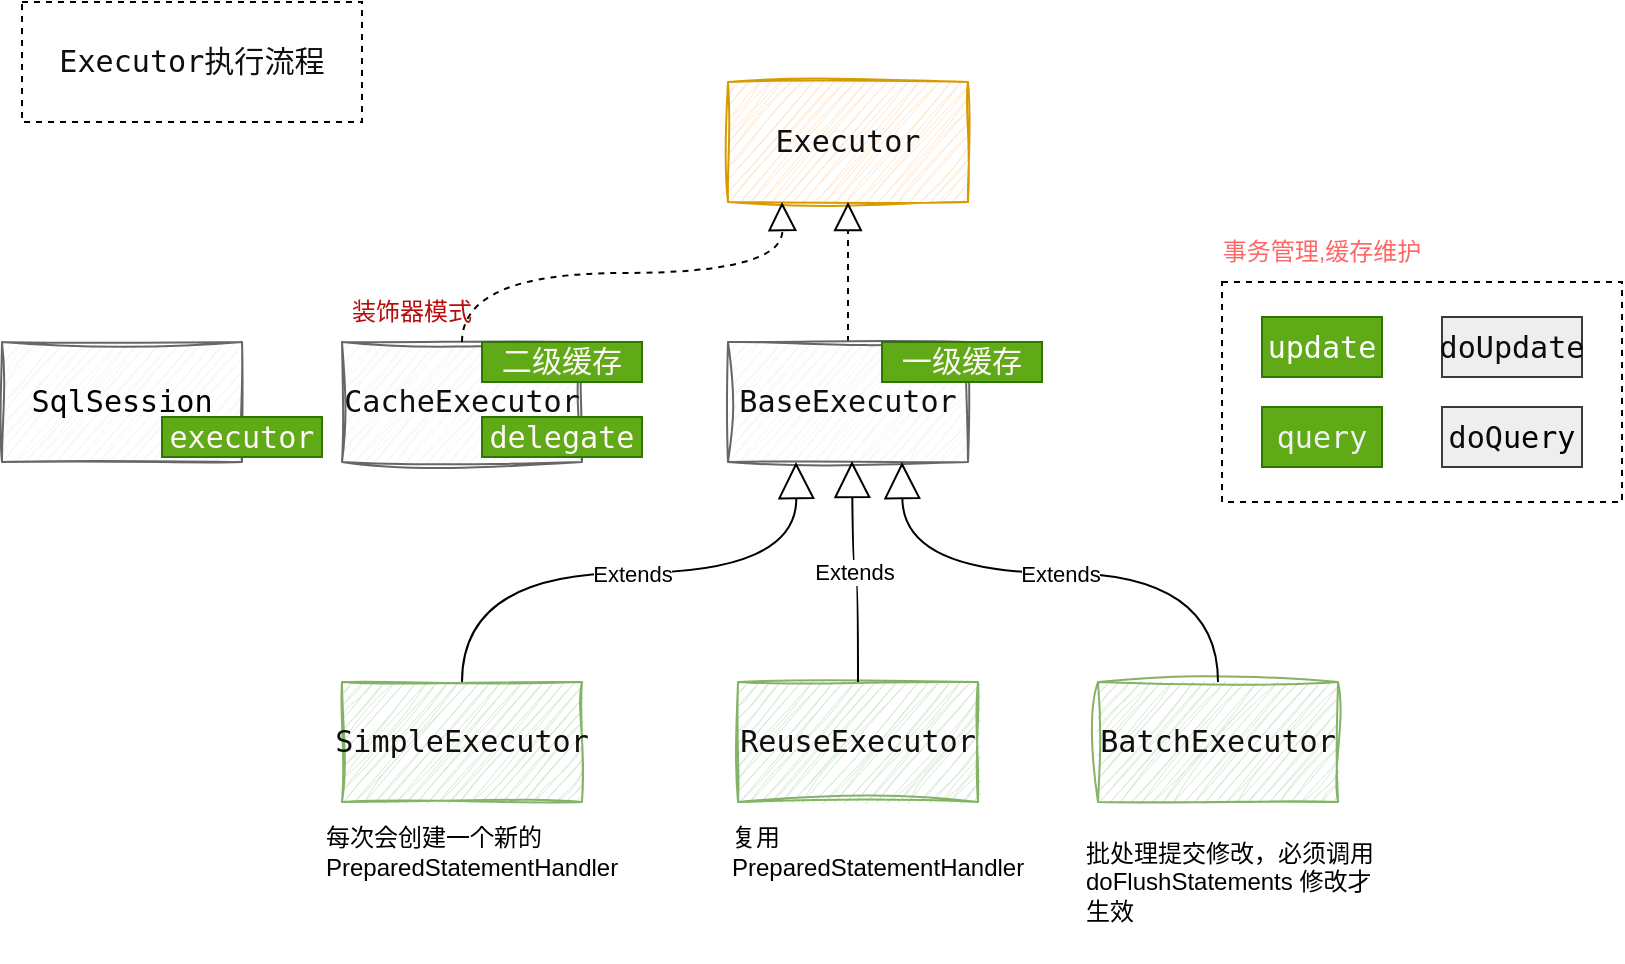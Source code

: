 <mxfile border="50" scale="3" compressed="false" locked="false" version="27.1.6" pages="2">
  <diagram name="Blank" id="YmL12bMKpDGza6XwsDPr">
    <mxGraphModel dx="3957" dy="2025" grid="1" gridSize="10" guides="1" tooltips="1" connect="1" arrows="1" fold="1" page="1" pageScale="1" pageWidth="827" pageHeight="1169" background="#ffffff" math="1" shadow="0">
      <root>
        <mxCell id="X5NqExCQtvZxIxQ7pmgY-0" />
        <mxCell id="1" parent="X5NqExCQtvZxIxQ7pmgY-0" />
        <mxCell id="kFkA9idod39xT0IFJ7Xu-3" value="&lt;pre style=&quot;font-family: &amp;quot;JetBrains Mono&amp;quot;, monospace; font-size: 11.3pt;&quot;&gt;&lt;span&gt;&lt;font style=&quot;color: light-dark(rgb(17, 14, 14), rgb(43, 113, 180));&quot;&gt;Executor执行流程&lt;/font&gt;&lt;/span&gt;&lt;/pre&gt;" style="text;html=1;align=center;verticalAlign=middle;whiteSpace=wrap;rounded=0;strokeColor=default;dashed=1;" vertex="1" parent="1">
          <mxGeometry x="-2460" y="-1160" width="170" height="60" as="geometry" />
        </mxCell>
        <mxCell id="kFkA9idod39xT0IFJ7Xu-5" value="&lt;pre style=&quot;font-family: &amp;quot;JetBrains Mono&amp;quot;, monospace; font-size: 11.3pt;&quot;&gt;&lt;font style=&quot;color: light-dark(rgb(17, 14, 14), rgb(43, 113, 180));&quot;&gt;Executor&lt;/font&gt;&lt;/pre&gt;" style="rounded=0;whiteSpace=wrap;html=1;sketch=1;curveFitting=1;jiggle=2;fillColor=#ffe6cc;strokeColor=#d79b00;" vertex="1" parent="1">
          <mxGeometry x="-2107" y="-1120" width="120" height="60" as="geometry" />
        </mxCell>
        <mxCell id="hmNLhs7aSOasPQDi5UYB-2" value="" style="endArrow=block;dashed=1;endFill=0;endSize=12;html=1;rounded=0;entryX=0.5;entryY=1;entryDx=0;entryDy=0;exitX=0.5;exitY=0;exitDx=0;exitDy=0;" edge="1" parent="1" source="hmNLhs7aSOasPQDi5UYB-4" target="kFkA9idod39xT0IFJ7Xu-5">
          <mxGeometry width="160" relative="1" as="geometry">
            <mxPoint x="-2047.32" y="-971.08" as="sourcePoint" />
            <mxPoint x="-1987" y="-1000" as="targetPoint" />
          </mxGeometry>
        </mxCell>
        <mxCell id="hmNLhs7aSOasPQDi5UYB-4" value="&lt;pre style=&quot;font-family: &amp;quot;JetBrains Mono&amp;quot;, monospace; font-size: 11.3pt;&quot;&gt;&lt;font style=&quot;color: light-dark(rgb(17, 14, 14), rgb(43, 113, 180));&quot;&gt;BaseExecutor&lt;/font&gt;&lt;/pre&gt;" style="rounded=0;whiteSpace=wrap;html=1;sketch=1;curveFitting=1;jiggle=2;fillColor=#f5f5f5;strokeColor=#666666;fontColor=#333333;" vertex="1" parent="1">
          <mxGeometry x="-2107" y="-990" width="120" height="60" as="geometry" />
        </mxCell>
        <mxCell id="hmNLhs7aSOasPQDi5UYB-5" value="Extends" style="endArrow=block;endSize=16;endFill=0;html=1;rounded=0;exitX=0.5;exitY=0;exitDx=0;exitDy=0;entryX=0.5;entryY=1;entryDx=0;entryDy=0;edgeStyle=orthogonalEdgeStyle;curved=1;" edge="1" parent="1" source="hmNLhs7aSOasPQDi5UYB-6">
          <mxGeometry width="160" relative="1" as="geometry">
            <mxPoint x="-2240" y="-810" as="sourcePoint" />
            <mxPoint x="-2073" y="-930" as="targetPoint" />
          </mxGeometry>
        </mxCell>
        <mxCell id="hmNLhs7aSOasPQDi5UYB-6" value="&lt;pre style=&quot;font-family: &amp;quot;JetBrains Mono&amp;quot;, monospace; font-size: 11.3pt;&quot;&gt;&lt;font style=&quot;color: light-dark(rgb(17, 14, 14), rgb(43, 113, 180));&quot;&gt;SimpleExecutor&lt;/font&gt;&lt;/pre&gt;" style="rounded=0;whiteSpace=wrap;html=1;sketch=1;curveFitting=1;jiggle=2;fillColor=#d5e8d4;strokeColor=#82b366;" vertex="1" parent="1">
          <mxGeometry x="-2300" y="-820" width="120" height="60" as="geometry" />
        </mxCell>
        <mxCell id="hmNLhs7aSOasPQDi5UYB-7" value="&lt;pre style=&quot;font-family: &amp;quot;JetBrains Mono&amp;quot;, monospace; font-size: 11.3pt;&quot;&gt;&lt;font style=&quot;color: light-dark(rgb(17, 14, 14), rgb(43, 113, 180));&quot;&gt;ReuseExecutor&lt;/font&gt;&lt;/pre&gt;" style="rounded=0;whiteSpace=wrap;html=1;sketch=1;curveFitting=1;jiggle=2;fillColor=#d5e8d4;strokeColor=#82b366;" vertex="1" parent="1">
          <mxGeometry x="-2102" y="-820" width="120" height="60" as="geometry" />
        </mxCell>
        <mxCell id="hmNLhs7aSOasPQDi5UYB-8" value="&lt;pre style=&quot;font-family: &amp;quot;JetBrains Mono&amp;quot;, monospace; font-size: 11.3pt;&quot;&gt;&lt;font style=&quot;color: light-dark(rgb(17, 14, 14), rgb(43, 113, 180));&quot;&gt;BatchExecutor&lt;/font&gt;&lt;/pre&gt;" style="rounded=0;whiteSpace=wrap;html=1;sketch=1;curveFitting=1;jiggle=2;fillColor=#d5e8d4;strokeColor=#82b366;" vertex="1" parent="1">
          <mxGeometry x="-1922" y="-820" width="120" height="60" as="geometry" />
        </mxCell>
        <mxCell id="hmNLhs7aSOasPQDi5UYB-10" value="Extends" style="endArrow=block;endSize=16;endFill=0;html=1;rounded=0;exitX=0.5;exitY=0;exitDx=0;exitDy=0;entryX=0.5;entryY=1;entryDx=0;entryDy=0;edgeStyle=orthogonalEdgeStyle;curved=1;" edge="1" parent="1" source="hmNLhs7aSOasPQDi5UYB-7">
          <mxGeometry width="160" relative="1" as="geometry">
            <mxPoint x="-2230" y="-820.52" as="sourcePoint" />
            <mxPoint x="-2045" y="-930.52" as="targetPoint" />
          </mxGeometry>
        </mxCell>
        <mxCell id="hmNLhs7aSOasPQDi5UYB-11" value="Extends" style="endArrow=block;endSize=16;endFill=0;html=1;rounded=0;edgeStyle=orthogonalEdgeStyle;curved=1;exitX=0.5;exitY=0;exitDx=0;exitDy=0;" edge="1" parent="1" source="hmNLhs7aSOasPQDi5UYB-8">
          <mxGeometry width="160" relative="1" as="geometry">
            <mxPoint x="-1862" y="-830" as="sourcePoint" />
            <mxPoint x="-2020" y="-930" as="targetPoint" />
          </mxGeometry>
        </mxCell>
        <mxCell id="hmNLhs7aSOasPQDi5UYB-18" value="" style="rounded=0;whiteSpace=wrap;html=1;dashed=1;" vertex="1" parent="1">
          <mxGeometry x="-1860" y="-1020" width="200" height="110" as="geometry" />
        </mxCell>
        <mxCell id="hmNLhs7aSOasPQDi5UYB-13" value="&lt;div&gt;&lt;pre style=&quot;font-family: &amp;quot;JetBrains Mono&amp;quot;, monospace; font-size: 11.3pt;&quot;&gt;&lt;span&gt;&lt;font style=&quot;color: light-dark(rgb(255, 255, 255), rgb(43, 113, 180));&quot;&gt;update&lt;/font&gt;&lt;/span&gt;&lt;/pre&gt;&lt;/div&gt;" style="rounded=0;whiteSpace=wrap;html=1;fillColor=#60a917;strokeColor=#2D7600;fontColor=#ffffff;" vertex="1" parent="1">
          <mxGeometry x="-1840" y="-1002.5" width="60" height="30" as="geometry" />
        </mxCell>
        <mxCell id="hmNLhs7aSOasPQDi5UYB-15" value="&lt;div&gt;&lt;pre style=&quot;font-family: &amp;quot;JetBrains Mono&amp;quot;, monospace; font-size: 11.3pt;&quot;&gt;&lt;span&gt;&lt;font style=&quot;color: light-dark(rgb(12, 11, 14), rgb(43, 113, 180));&quot;&gt;doUpdate&lt;/font&gt;&lt;/span&gt;&lt;/pre&gt;&lt;/div&gt;" style="rounded=0;whiteSpace=wrap;html=1;fillColor=#eeeeee;strokeColor=#36393d;" vertex="1" parent="1">
          <mxGeometry x="-1750" y="-1002.5" width="70" height="30" as="geometry" />
        </mxCell>
        <mxCell id="hmNLhs7aSOasPQDi5UYB-16" value="&lt;pre style=&quot;font-family: &amp;quot;JetBrains Mono&amp;quot;, monospace; font-size: 11.3pt;&quot;&gt;&lt;font style=&quot;color: light-dark(rgb(241, 240, 245), rgb(228, 227, 230));&quot;&gt;query&lt;/font&gt;&lt;/pre&gt;" style="rounded=0;whiteSpace=wrap;html=1;fillColor=#60a917;strokeColor=#2D7600;fontColor=#ffffff;" vertex="1" parent="1">
          <mxGeometry x="-1840" y="-957.5" width="60" height="30" as="geometry" />
        </mxCell>
        <mxCell id="hmNLhs7aSOasPQDi5UYB-17" value="&lt;div&gt;&lt;pre style=&quot;font-family: &amp;quot;JetBrains Mono&amp;quot;, monospace; font-size: 11.3pt;&quot;&gt;&lt;span&gt;&lt;font style=&quot;color: light-dark(rgb(12, 11, 14), rgb(43, 113, 180));&quot;&gt;doQ&lt;/font&gt;&lt;/span&gt;uery&lt;/pre&gt;&lt;/div&gt;" style="rounded=0;whiteSpace=wrap;html=1;fillColor=#eeeeee;strokeColor=#36393d;" vertex="1" parent="1">
          <mxGeometry x="-1750" y="-957.5" width="70" height="30" as="geometry" />
        </mxCell>
        <mxCell id="hmNLhs7aSOasPQDi5UYB-19" value="&lt;font style=&quot;color: light-dark(rgb(255, 102, 102), rgb(237, 237, 237));&quot;&gt;事务管理,缓存维护&lt;/font&gt;" style="text;html=1;align=center;verticalAlign=middle;whiteSpace=wrap;rounded=0;" vertex="1" parent="1">
          <mxGeometry x="-1871" y="-1050" width="122" height="30" as="geometry" />
        </mxCell>
        <mxCell id="hmNLhs7aSOasPQDi5UYB-21" value="&lt;pre style=&quot;font-family: &amp;quot;JetBrains Mono&amp;quot;, monospace; font-size: 11.3pt;&quot;&gt;&lt;font style=&quot;color: light-dark(rgb(17, 14, 14), rgb(43, 113, 180));&quot;&gt;CacheExecutor&lt;/font&gt;&lt;/pre&gt;" style="rounded=0;whiteSpace=wrap;html=1;sketch=1;curveFitting=1;jiggle=2;fillColor=#f5f5f5;strokeColor=#666666;fontColor=#333333;" vertex="1" parent="1">
          <mxGeometry x="-2300" y="-990" width="120" height="60" as="geometry" />
        </mxCell>
        <mxCell id="hmNLhs7aSOasPQDi5UYB-22" value="" style="endArrow=block;dashed=1;endFill=0;endSize=12;html=1;rounded=0;entryX=0.5;entryY=1;entryDx=0;entryDy=0;exitX=0.5;exitY=0;exitDx=0;exitDy=0;edgeStyle=orthogonalEdgeStyle;curved=1;" edge="1" parent="1" source="hmNLhs7aSOasPQDi5UYB-21">
          <mxGeometry width="160" relative="1" as="geometry">
            <mxPoint x="-2080" y="-990" as="sourcePoint" />
            <mxPoint x="-2080" y="-1060" as="targetPoint" />
          </mxGeometry>
        </mxCell>
        <mxCell id="hmNLhs7aSOasPQDi5UYB-23" value="&lt;pre style=&quot;font-family: &amp;quot;JetBrains Mono&amp;quot;, monospace; font-size: 11.3pt;&quot;&gt;&lt;div&gt;&lt;pre style=&quot;font-family: &amp;quot;JetBrains Mono&amp;quot;, monospace; font-size: 11.3pt;&quot;&gt;&lt;span&gt;&lt;font style=&quot;color: light-dark(rgb(253, 247, 247), rgb(159, 95, 149));&quot;&gt;delegate&lt;/font&gt;&lt;/span&gt;&lt;/pre&gt;&lt;/div&gt;&lt;/pre&gt;" style="rounded=0;whiteSpace=wrap;html=1;fillColor=#60a917;strokeColor=#2D7600;fontColor=#ffffff;" vertex="1" parent="1">
          <mxGeometry x="-2230" y="-952.5" width="80" height="20" as="geometry" />
        </mxCell>
        <mxCell id="hmNLhs7aSOasPQDi5UYB-25" value="&lt;pre style=&quot;font-family: &amp;quot;JetBrains Mono&amp;quot;, monospace; font-size: 11.3pt;&quot;&gt;&lt;div&gt;&lt;pre style=&quot;font-family: &amp;quot;JetBrains Mono&amp;quot;, monospace; font-size: 11.3pt;&quot;&gt;&lt;pre style=&quot;font-size: 11.3pt; font-family: &amp;quot;JetBrains Mono&amp;quot;, monospace;&quot;&gt;&lt;span&gt;&lt;font style=&quot;color: rgb(0, 0, 0);&quot;&gt;SqlSession&lt;/font&gt;&lt;/span&gt;&lt;/pre&gt;&lt;/pre&gt;&lt;/div&gt;&lt;/pre&gt;" style="rounded=0;whiteSpace=wrap;html=1;sketch=1;curveFitting=1;jiggle=2;fillColor=#f5f5f5;strokeColor=#666666;fontColor=#333333;" vertex="1" parent="1">
          <mxGeometry x="-2470" y="-990" width="120" height="60" as="geometry" />
        </mxCell>
        <mxCell id="hmNLhs7aSOasPQDi5UYB-27" value="&lt;pre style=&quot;font-family: &amp;quot;JetBrains Mono&amp;quot;, monospace; font-size: 11.3pt;&quot;&gt;&lt;pre style=&quot;font-family: &amp;quot;JetBrains Mono&amp;quot;, monospace; font-size: 11.3pt;&quot;&gt;&lt;font color=&quot;#fdf7f7&quot;&gt;executor&lt;/font&gt;&lt;/pre&gt;&lt;/pre&gt;" style="rounded=0;whiteSpace=wrap;html=1;fillColor=#60a917;strokeColor=#2D7600;fontColor=#ffffff;" vertex="1" parent="1">
          <mxGeometry x="-2390" y="-952.5" width="80" height="20" as="geometry" />
        </mxCell>
        <mxCell id="hmNLhs7aSOasPQDi5UYB-28" value="&lt;pre style=&quot;font-family: &amp;quot;JetBrains Mono&amp;quot;, monospace; font-size: 11.3pt;&quot;&gt;&lt;pre style=&quot;font-family: &amp;quot;JetBrains Mono&amp;quot;, monospace; font-size: 11.3pt;&quot;&gt;&lt;font color=&quot;#fdf7f7&quot;&gt;二级缓存&lt;/font&gt;&lt;/pre&gt;&lt;/pre&gt;" style="rounded=0;whiteSpace=wrap;html=1;fillColor=#60a917;strokeColor=#2D7600;fontColor=#ffffff;" vertex="1" parent="1">
          <mxGeometry x="-2230" y="-990" width="80" height="20" as="geometry" />
        </mxCell>
        <mxCell id="hmNLhs7aSOasPQDi5UYB-29" value="&lt;pre style=&quot;font-family: &amp;quot;JetBrains Mono&amp;quot;, monospace; font-size: 11.3pt;&quot;&gt;&lt;pre style=&quot;font-family: &amp;quot;JetBrains Mono&amp;quot;, monospace; font-size: 11.3pt;&quot;&gt;&lt;font color=&quot;#fdf7f7&quot;&gt;一级缓存&lt;/font&gt;&lt;/pre&gt;&lt;/pre&gt;" style="rounded=0;whiteSpace=wrap;html=1;fillColor=#60a917;strokeColor=#2D7600;fontColor=#ffffff;" vertex="1" parent="1">
          <mxGeometry x="-2030" y="-990" width="80" height="20" as="geometry" />
        </mxCell>
        <mxCell id="hmNLhs7aSOasPQDi5UYB-31" value="每次会创建一个新的&amp;nbsp;&lt;div&gt;PreparedStatementHandler&lt;/div&gt;" style="text;html=1;align=left;verticalAlign=middle;whiteSpace=wrap;rounded=0;" vertex="1" parent="1">
          <mxGeometry x="-2310" y="-750" width="160" height="30" as="geometry" />
        </mxCell>
        <mxCell id="hmNLhs7aSOasPQDi5UYB-32" value="复用&lt;br&gt;&lt;div&gt;PreparedStatementHandler&lt;/div&gt;" style="text;html=1;align=left;verticalAlign=middle;whiteSpace=wrap;rounded=0;" vertex="1" parent="1">
          <mxGeometry x="-2107" y="-750" width="160" height="30" as="geometry" />
        </mxCell>
        <mxCell id="hmNLhs7aSOasPQDi5UYB-33" value="批处理提交修改，必须调用doFlushStatements 修改才生效" style="text;html=1;align=left;verticalAlign=middle;whiteSpace=wrap;rounded=0;" vertex="1" parent="1">
          <mxGeometry x="-1930" y="-760" width="150" height="80" as="geometry" />
        </mxCell>
        <mxCell id="hmNLhs7aSOasPQDi5UYB-34" value="&lt;font style=&quot;color: light-dark(rgb(184, 10, 10), rgb(237, 237, 237));&quot;&gt;装饰器模式&lt;/font&gt;" style="text;html=1;align=center;verticalAlign=middle;whiteSpace=wrap;rounded=0;" vertex="1" parent="1">
          <mxGeometry x="-2300" y="-1020" width="70" height="30" as="geometry" />
        </mxCell>
      </root>
    </mxGraphModel>
  </diagram>
  <diagram id="bjuls_iIFgE6f3Wah0JH" name="第 2 页">
    <mxGraphModel grid="1" page="1" gridSize="10" guides="1" tooltips="1" connect="1" arrows="1" fold="1" pageScale="1" pageWidth="827" pageHeight="1169" math="0" shadow="0">
      <root>
        <mxCell id="0" />
        <mxCell id="1" parent="0" />
      </root>
    </mxGraphModel>
  </diagram>
</mxfile>
